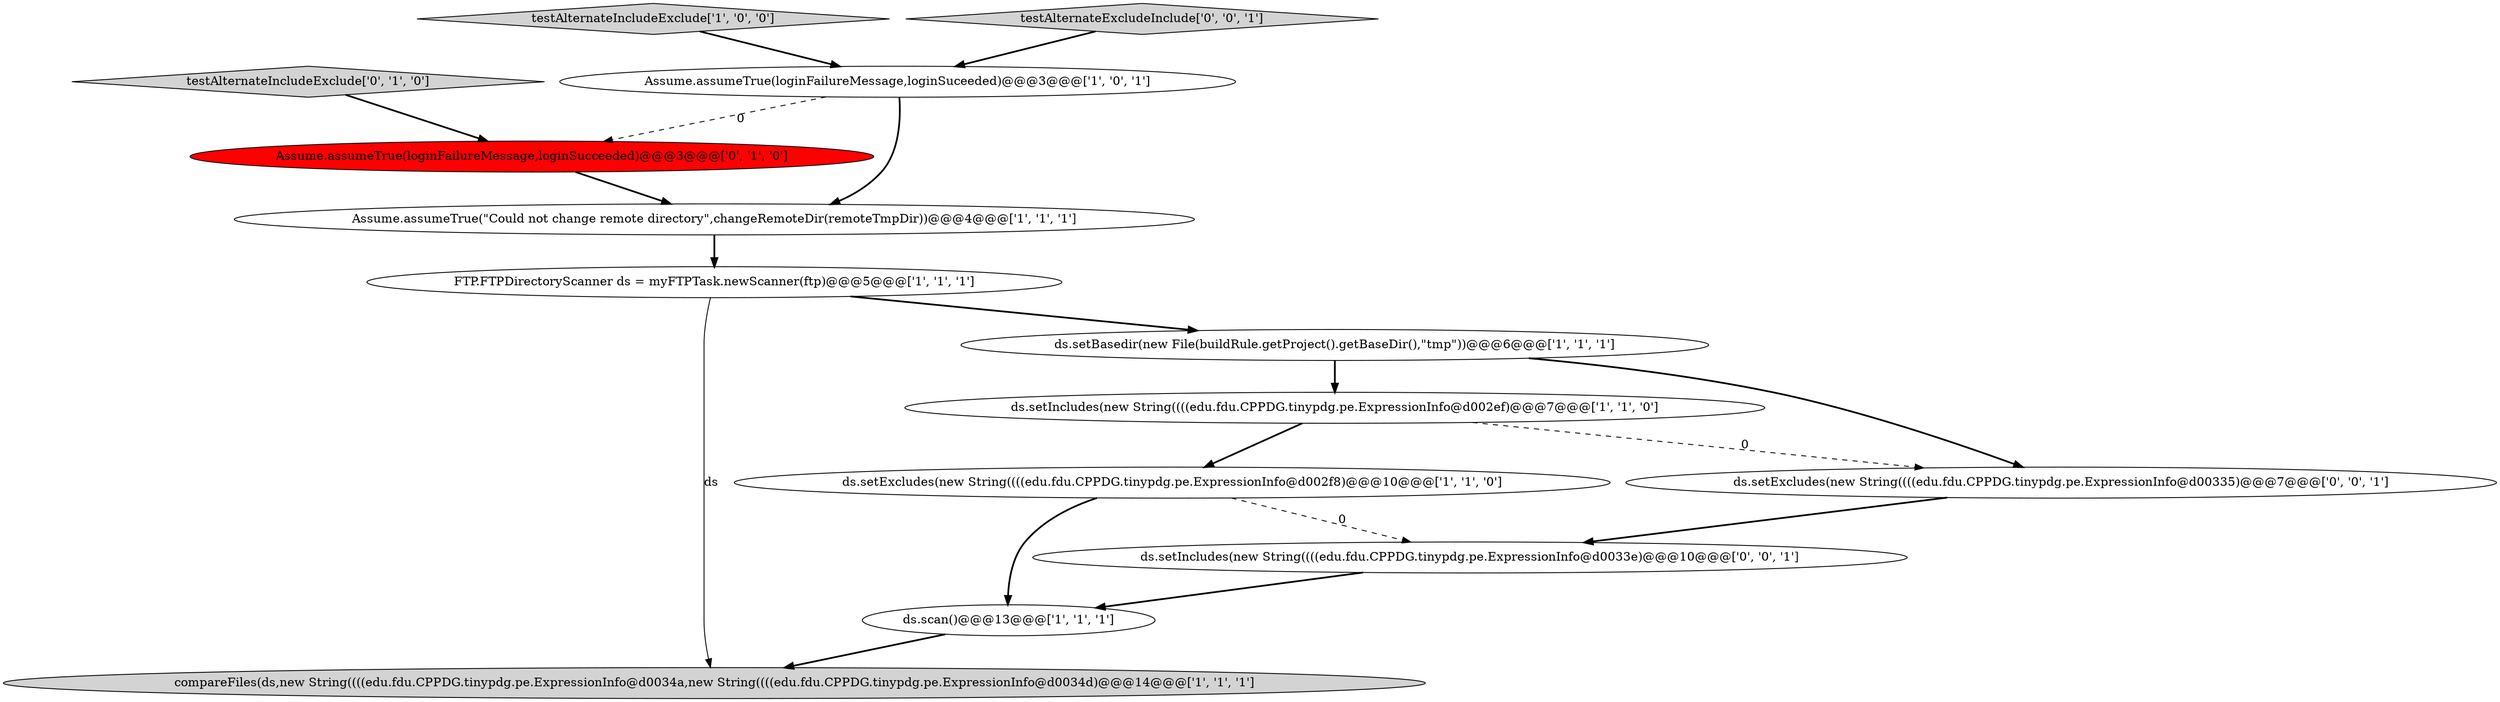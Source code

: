 digraph {
8 [style = filled, label = "FTP.FTPDirectoryScanner ds = myFTPTask.newScanner(ftp)@@@5@@@['1', '1', '1']", fillcolor = white, shape = ellipse image = "AAA0AAABBB1BBB"];
4 [style = filled, label = "ds.setExcludes(new String((((edu.fdu.CPPDG.tinypdg.pe.ExpressionInfo@d002f8)@@@10@@@['1', '1', '0']", fillcolor = white, shape = ellipse image = "AAA0AAABBB1BBB"];
3 [style = filled, label = "ds.setIncludes(new String((((edu.fdu.CPPDG.tinypdg.pe.ExpressionInfo@d002ef)@@@7@@@['1', '1', '0']", fillcolor = white, shape = ellipse image = "AAA0AAABBB1BBB"];
0 [style = filled, label = "compareFiles(ds,new String((((edu.fdu.CPPDG.tinypdg.pe.ExpressionInfo@d0034a,new String((((edu.fdu.CPPDG.tinypdg.pe.ExpressionInfo@d0034d)@@@14@@@['1', '1', '1']", fillcolor = lightgray, shape = ellipse image = "AAA0AAABBB1BBB"];
9 [style = filled, label = "testAlternateIncludeExclude['0', '1', '0']", fillcolor = lightgray, shape = diamond image = "AAA0AAABBB2BBB"];
12 [style = filled, label = "ds.setExcludes(new String((((edu.fdu.CPPDG.tinypdg.pe.ExpressionInfo@d00335)@@@7@@@['0', '0', '1']", fillcolor = white, shape = ellipse image = "AAA0AAABBB3BBB"];
10 [style = filled, label = "Assume.assumeTrue(loginFailureMessage,loginSucceeded)@@@3@@@['0', '1', '0']", fillcolor = red, shape = ellipse image = "AAA1AAABBB2BBB"];
7 [style = filled, label = "Assume.assumeTrue(\"Could not change remote directory\",changeRemoteDir(remoteTmpDir))@@@4@@@['1', '1', '1']", fillcolor = white, shape = ellipse image = "AAA0AAABBB1BBB"];
1 [style = filled, label = "Assume.assumeTrue(loginFailureMessage,loginSuceeded)@@@3@@@['1', '0', '1']", fillcolor = white, shape = ellipse image = "AAA0AAABBB1BBB"];
5 [style = filled, label = "ds.setBasedir(new File(buildRule.getProject().getBaseDir(),\"tmp\"))@@@6@@@['1', '1', '1']", fillcolor = white, shape = ellipse image = "AAA0AAABBB1BBB"];
6 [style = filled, label = "ds.scan()@@@13@@@['1', '1', '1']", fillcolor = white, shape = ellipse image = "AAA0AAABBB1BBB"];
2 [style = filled, label = "testAlternateIncludeExclude['1', '0', '0']", fillcolor = lightgray, shape = diamond image = "AAA0AAABBB1BBB"];
11 [style = filled, label = "testAlternateExcludeInclude['0', '0', '1']", fillcolor = lightgray, shape = diamond image = "AAA0AAABBB3BBB"];
13 [style = filled, label = "ds.setIncludes(new String((((edu.fdu.CPPDG.tinypdg.pe.ExpressionInfo@d0033e)@@@10@@@['0', '0', '1']", fillcolor = white, shape = ellipse image = "AAA0AAABBB3BBB"];
5->3 [style = bold, label=""];
12->13 [style = bold, label=""];
6->0 [style = bold, label=""];
1->10 [style = dashed, label="0"];
13->6 [style = bold, label=""];
9->10 [style = bold, label=""];
8->5 [style = bold, label=""];
3->12 [style = dashed, label="0"];
5->12 [style = bold, label=""];
7->8 [style = bold, label=""];
8->0 [style = solid, label="ds"];
4->6 [style = bold, label=""];
3->4 [style = bold, label=""];
1->7 [style = bold, label=""];
2->1 [style = bold, label=""];
10->7 [style = bold, label=""];
11->1 [style = bold, label=""];
4->13 [style = dashed, label="0"];
}
